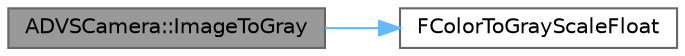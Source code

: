 digraph "ADVSCamera::ImageToGray"
{
 // INTERACTIVE_SVG=YES
 // LATEX_PDF_SIZE
  bgcolor="transparent";
  edge [fontname=Helvetica,fontsize=10,labelfontname=Helvetica,labelfontsize=10];
  node [fontname=Helvetica,fontsize=10,shape=box,height=0.2,width=0.4];
  rankdir="LR";
  Node1 [id="Node000001",label="ADVSCamera::ImageToGray",height=0.2,width=0.4,color="gray40", fillcolor="grey60", style="filled", fontcolor="black",tooltip=" "];
  Node1 -> Node2 [id="edge1_Node000001_Node000002",color="steelblue1",style="solid",tooltip=" "];
  Node2 [id="Node000002",label="FColorToGrayScaleFloat",height=0.2,width=0.4,color="grey40", fillcolor="white", style="filled",URL="$d9/d6e/DVSCamera_8cpp.html#ab98aba97257f58cd0cca398b748c7371",tooltip=" "];
}
